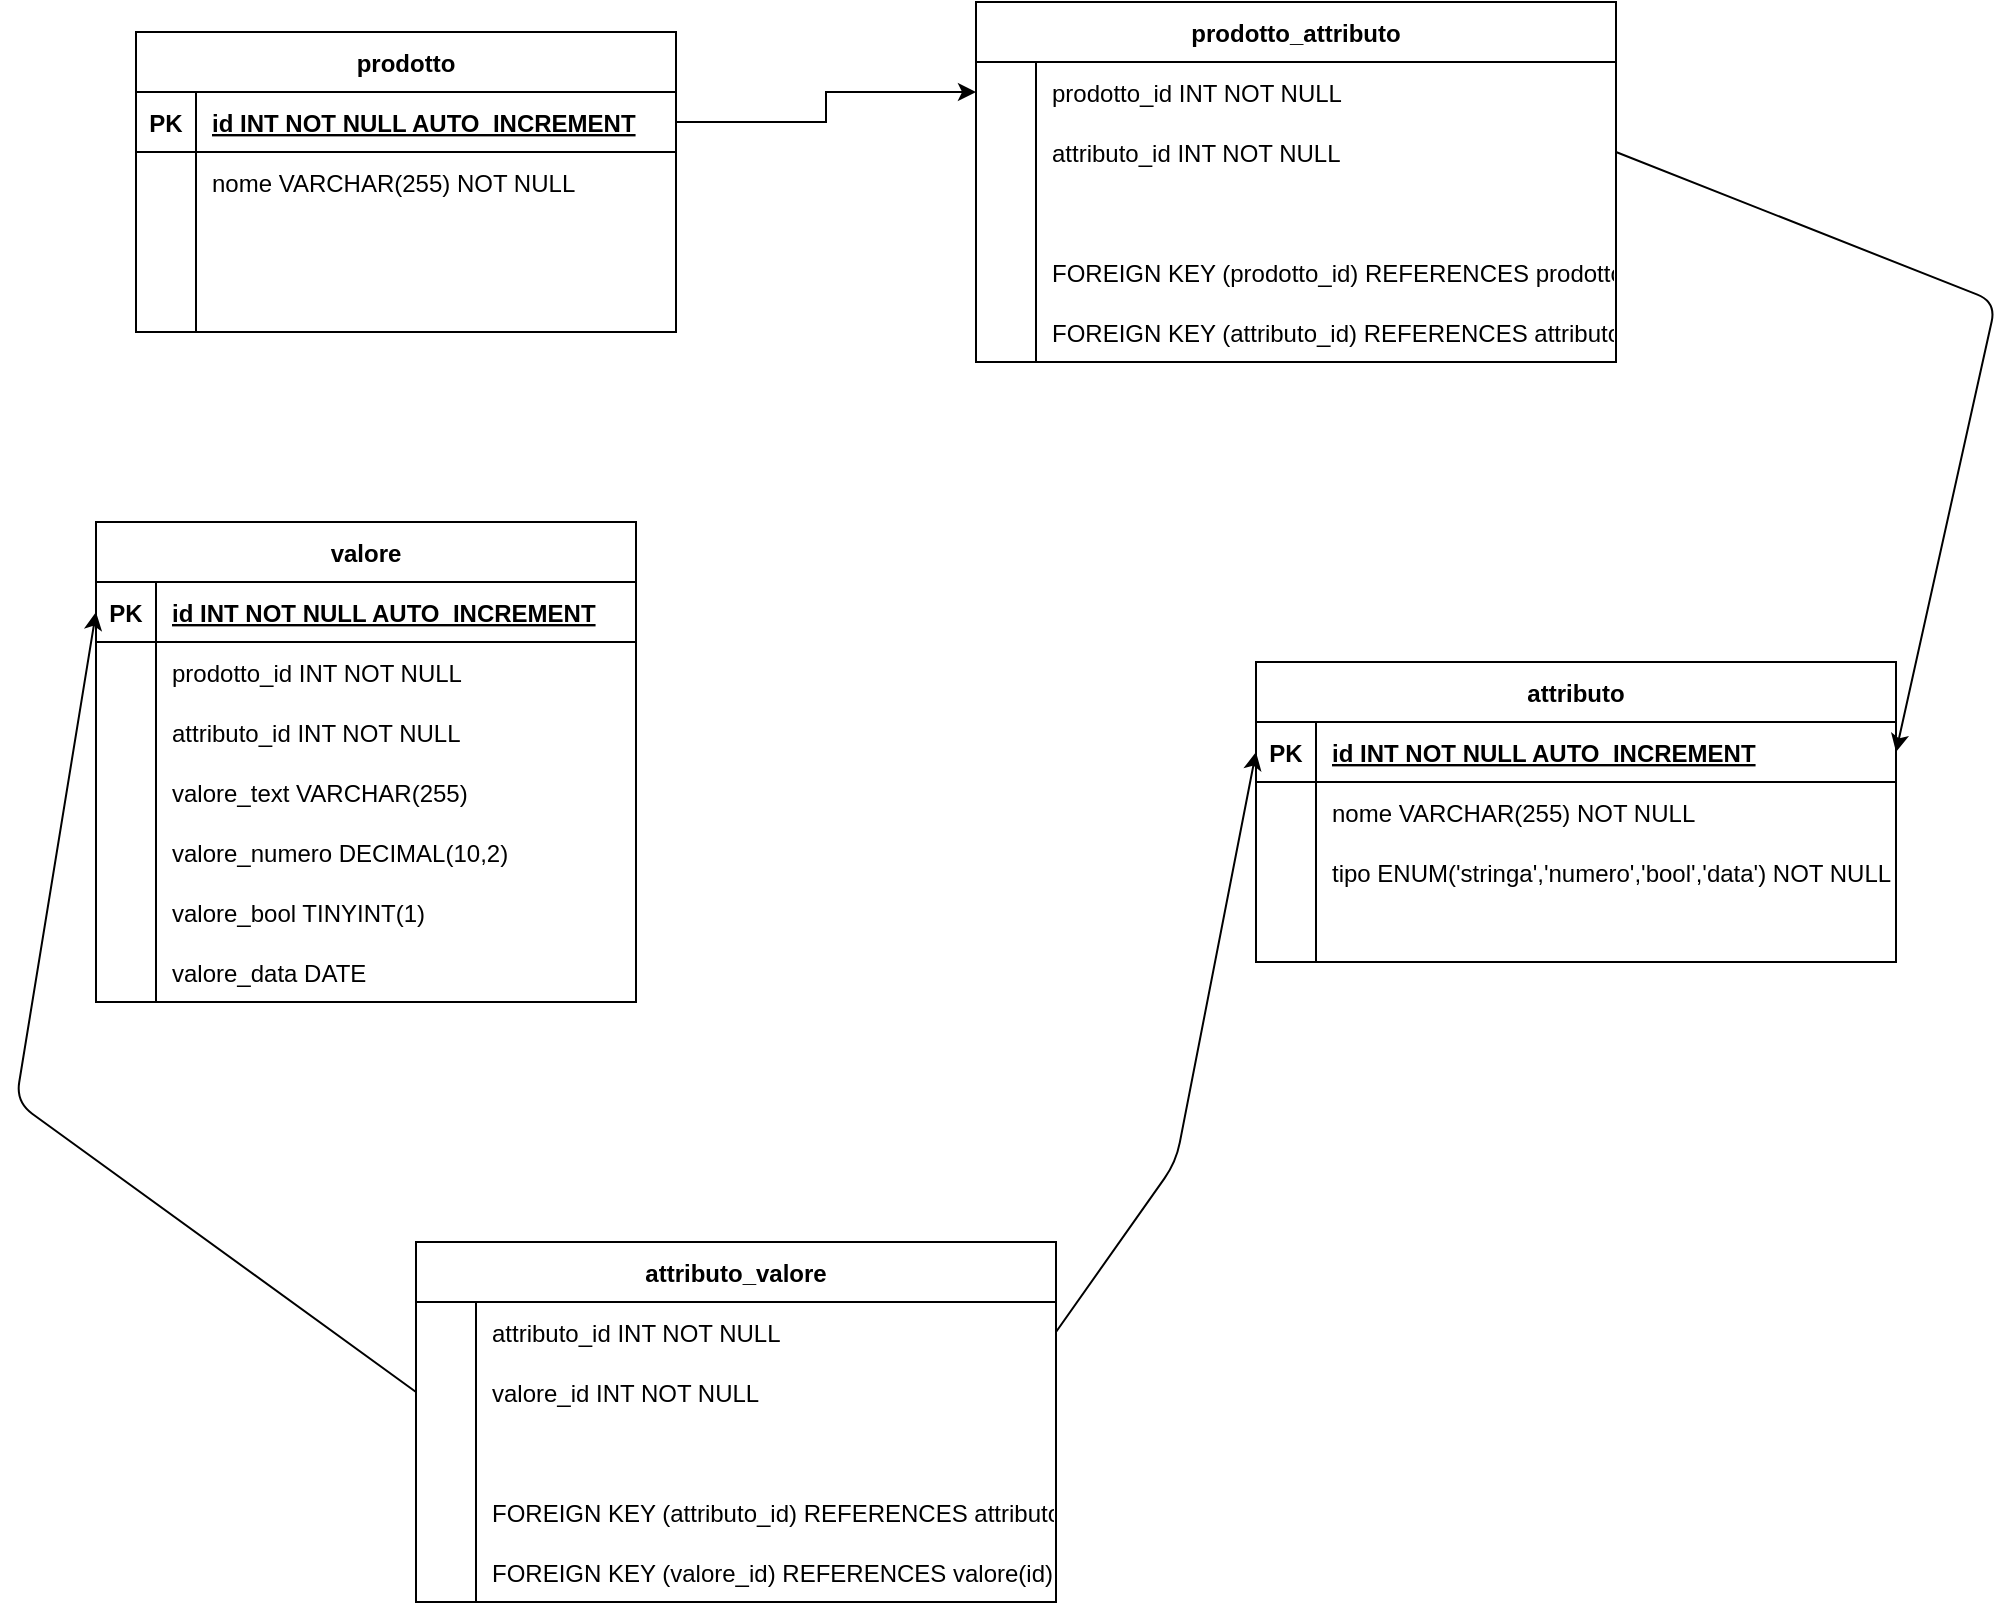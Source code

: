 <mxfile>
    <diagram id="OynADH-fN-pj2HeZMDAU" name="Pagina-1">
        <mxGraphModel dx="1982" dy="710" grid="1" gridSize="10" guides="1" tooltips="1" connect="1" arrows="1" fold="1" page="1" pageScale="1" pageWidth="827" pageHeight="1169" math="0" shadow="0">
            <root>
                <mxCell id="0"/>
                <mxCell id="1" parent="0"/>
                <mxCell id="3qwZoai-P2rGm9FJWeBZ-1" value="prodotto" style="shape=table;startSize=30;container=1;collapsible=1;childLayout=tableLayout;fixedRows=1;rowLines=0;fontStyle=1;align=center;resizeLast=1;" parent="1" vertex="1">
                    <mxGeometry x="-660" y="205" width="270" height="150" as="geometry"/>
                </mxCell>
                <mxCell id="3qwZoai-P2rGm9FJWeBZ-2" value="" style="shape=tableRow;horizontal=0;startSize=0;swimlaneHead=0;swimlaneBody=0;fillColor=none;collapsible=0;dropTarget=0;points=[[0,0.5],[1,0.5]];portConstraint=eastwest;strokeColor=inherit;top=0;left=0;right=0;bottom=1;" parent="3qwZoai-P2rGm9FJWeBZ-1" vertex="1">
                    <mxGeometry y="30" width="270" height="30" as="geometry"/>
                </mxCell>
                <mxCell id="3qwZoai-P2rGm9FJWeBZ-3" value="PK" style="shape=partialRectangle;overflow=hidden;connectable=0;fillColor=none;strokeColor=inherit;top=0;left=0;bottom=0;right=0;fontStyle=1;" parent="3qwZoai-P2rGm9FJWeBZ-2" vertex="1">
                    <mxGeometry width="30" height="30" as="geometry">
                        <mxRectangle width="30" height="30" as="alternateBounds"/>
                    </mxGeometry>
                </mxCell>
                <mxCell id="3qwZoai-P2rGm9FJWeBZ-4" value="id INT NOT NULL AUTO_INCREMENT" style="shape=partialRectangle;overflow=hidden;connectable=0;fillColor=none;align=left;strokeColor=inherit;top=0;left=0;bottom=0;right=0;spacingLeft=6;fontStyle=5;" parent="3qwZoai-P2rGm9FJWeBZ-2" vertex="1">
                    <mxGeometry x="30" width="240" height="30" as="geometry">
                        <mxRectangle width="240" height="30" as="alternateBounds"/>
                    </mxGeometry>
                </mxCell>
                <mxCell id="3qwZoai-P2rGm9FJWeBZ-5" value="" style="shape=tableRow;horizontal=0;startSize=0;swimlaneHead=0;swimlaneBody=0;fillColor=none;collapsible=0;dropTarget=0;points=[[0,0.5],[1,0.5]];portConstraint=eastwest;strokeColor=inherit;top=0;left=0;right=0;bottom=0;" parent="3qwZoai-P2rGm9FJWeBZ-1" vertex="1">
                    <mxGeometry y="60" width="270" height="30" as="geometry"/>
                </mxCell>
                <mxCell id="3qwZoai-P2rGm9FJWeBZ-6" value="" style="shape=partialRectangle;overflow=hidden;connectable=0;fillColor=none;strokeColor=inherit;top=0;left=0;bottom=0;right=0;" parent="3qwZoai-P2rGm9FJWeBZ-5" vertex="1">
                    <mxGeometry width="30" height="30" as="geometry">
                        <mxRectangle width="30" height="30" as="alternateBounds"/>
                    </mxGeometry>
                </mxCell>
                <mxCell id="3qwZoai-P2rGm9FJWeBZ-7" value="nome VARCHAR(255) NOT NULL" style="shape=partialRectangle;overflow=hidden;connectable=0;fillColor=none;align=left;strokeColor=inherit;top=0;left=0;bottom=0;right=0;spacingLeft=6;" parent="3qwZoai-P2rGm9FJWeBZ-5" vertex="1">
                    <mxGeometry x="30" width="240" height="30" as="geometry">
                        <mxRectangle width="240" height="30" as="alternateBounds"/>
                    </mxGeometry>
                </mxCell>
                <mxCell id="3qwZoai-P2rGm9FJWeBZ-8" value="" style="shape=tableRow;horizontal=0;startSize=0;swimlaneHead=0;swimlaneBody=0;fillColor=none;collapsible=0;dropTarget=0;points=[[0,0.5],[1,0.5]];portConstraint=eastwest;strokeColor=inherit;top=0;left=0;right=0;bottom=0;" parent="3qwZoai-P2rGm9FJWeBZ-1" vertex="1">
                    <mxGeometry y="90" width="270" height="30" as="geometry"/>
                </mxCell>
                <mxCell id="3qwZoai-P2rGm9FJWeBZ-9" value="" style="shape=partialRectangle;overflow=hidden;connectable=0;fillColor=none;strokeColor=inherit;top=0;left=0;bottom=0;right=0;" parent="3qwZoai-P2rGm9FJWeBZ-8" vertex="1">
                    <mxGeometry width="30" height="30" as="geometry">
                        <mxRectangle width="30" height="30" as="alternateBounds"/>
                    </mxGeometry>
                </mxCell>
                <mxCell id="3qwZoai-P2rGm9FJWeBZ-10" value="" style="shape=partialRectangle;overflow=hidden;connectable=0;fillColor=none;align=left;strokeColor=inherit;top=0;left=0;bottom=0;right=0;spacingLeft=6;" parent="3qwZoai-P2rGm9FJWeBZ-8" vertex="1">
                    <mxGeometry x="30" width="240" height="30" as="geometry">
                        <mxRectangle width="240" height="30" as="alternateBounds"/>
                    </mxGeometry>
                </mxCell>
                <mxCell id="3qwZoai-P2rGm9FJWeBZ-11" value="" style="shape=tableRow;horizontal=0;startSize=0;swimlaneHead=0;swimlaneBody=0;fillColor=none;collapsible=0;dropTarget=0;points=[[0,0.5],[1,0.5]];portConstraint=eastwest;strokeColor=inherit;top=0;left=0;right=0;bottom=0;" parent="3qwZoai-P2rGm9FJWeBZ-1" vertex="1">
                    <mxGeometry y="120" width="270" height="30" as="geometry"/>
                </mxCell>
                <mxCell id="3qwZoai-P2rGm9FJWeBZ-12" value="" style="shape=partialRectangle;overflow=hidden;connectable=0;fillColor=none;strokeColor=inherit;top=0;left=0;bottom=0;right=0;" parent="3qwZoai-P2rGm9FJWeBZ-11" vertex="1">
                    <mxGeometry width="30" height="30" as="geometry">
                        <mxRectangle width="30" height="30" as="alternateBounds"/>
                    </mxGeometry>
                </mxCell>
                <mxCell id="3qwZoai-P2rGm9FJWeBZ-13" value="" style="shape=partialRectangle;overflow=hidden;connectable=0;fillColor=none;align=left;strokeColor=inherit;top=0;left=0;bottom=0;right=0;spacingLeft=6;" parent="3qwZoai-P2rGm9FJWeBZ-11" vertex="1">
                    <mxGeometry x="30" width="240" height="30" as="geometry">
                        <mxRectangle width="240" height="30" as="alternateBounds"/>
                    </mxGeometry>
                </mxCell>
                <mxCell id="3qwZoai-P2rGm9FJWeBZ-14" value="attributo" style="shape=table;startSize=30;container=1;collapsible=1;childLayout=tableLayout;fixedRows=1;rowLines=0;fontStyle=1;align=center;resizeLast=1;" parent="1" vertex="1">
                    <mxGeometry x="-100" y="520" width="320" height="150" as="geometry"/>
                </mxCell>
                <mxCell id="3qwZoai-P2rGm9FJWeBZ-15" value="" style="shape=tableRow;horizontal=0;startSize=0;swimlaneHead=0;swimlaneBody=0;fillColor=none;collapsible=0;dropTarget=0;points=[[0,0.5],[1,0.5]];portConstraint=eastwest;strokeColor=inherit;top=0;left=0;right=0;bottom=1;" parent="3qwZoai-P2rGm9FJWeBZ-14" vertex="1">
                    <mxGeometry y="30" width="320" height="30" as="geometry"/>
                </mxCell>
                <mxCell id="3qwZoai-P2rGm9FJWeBZ-16" value="PK" style="shape=partialRectangle;overflow=hidden;connectable=0;fillColor=none;strokeColor=inherit;top=0;left=0;bottom=0;right=0;fontStyle=1;" parent="3qwZoai-P2rGm9FJWeBZ-15" vertex="1">
                    <mxGeometry width="30" height="30" as="geometry">
                        <mxRectangle width="30" height="30" as="alternateBounds"/>
                    </mxGeometry>
                </mxCell>
                <mxCell id="3qwZoai-P2rGm9FJWeBZ-17" value="id INT NOT NULL AUTO_INCREMENT" style="shape=partialRectangle;overflow=hidden;connectable=0;fillColor=none;align=left;strokeColor=inherit;top=0;left=0;bottom=0;right=0;spacingLeft=6;fontStyle=5;" parent="3qwZoai-P2rGm9FJWeBZ-15" vertex="1">
                    <mxGeometry x="30" width="290" height="30" as="geometry">
                        <mxRectangle width="290" height="30" as="alternateBounds"/>
                    </mxGeometry>
                </mxCell>
                <mxCell id="3qwZoai-P2rGm9FJWeBZ-18" value="" style="shape=tableRow;horizontal=0;startSize=0;swimlaneHead=0;swimlaneBody=0;fillColor=none;collapsible=0;dropTarget=0;points=[[0,0.5],[1,0.5]];portConstraint=eastwest;strokeColor=inherit;top=0;left=0;right=0;bottom=0;" parent="3qwZoai-P2rGm9FJWeBZ-14" vertex="1">
                    <mxGeometry y="60" width="320" height="30" as="geometry"/>
                </mxCell>
                <mxCell id="3qwZoai-P2rGm9FJWeBZ-19" value="" style="shape=partialRectangle;overflow=hidden;connectable=0;fillColor=none;strokeColor=inherit;top=0;left=0;bottom=0;right=0;" parent="3qwZoai-P2rGm9FJWeBZ-18" vertex="1">
                    <mxGeometry width="30" height="30" as="geometry">
                        <mxRectangle width="30" height="30" as="alternateBounds"/>
                    </mxGeometry>
                </mxCell>
                <mxCell id="3qwZoai-P2rGm9FJWeBZ-20" value="nome VARCHAR(255) NOT NULL" style="shape=partialRectangle;overflow=hidden;connectable=0;fillColor=none;align=left;strokeColor=inherit;top=0;left=0;bottom=0;right=0;spacingLeft=6;" parent="3qwZoai-P2rGm9FJWeBZ-18" vertex="1">
                    <mxGeometry x="30" width="290" height="30" as="geometry">
                        <mxRectangle width="290" height="30" as="alternateBounds"/>
                    </mxGeometry>
                </mxCell>
                <mxCell id="3qwZoai-P2rGm9FJWeBZ-21" value="" style="shape=tableRow;horizontal=0;startSize=0;swimlaneHead=0;swimlaneBody=0;fillColor=none;collapsible=0;dropTarget=0;points=[[0,0.5],[1,0.5]];portConstraint=eastwest;strokeColor=inherit;top=0;left=0;right=0;bottom=0;" parent="3qwZoai-P2rGm9FJWeBZ-14" vertex="1">
                    <mxGeometry y="90" width="320" height="30" as="geometry"/>
                </mxCell>
                <mxCell id="3qwZoai-P2rGm9FJWeBZ-22" value="" style="shape=partialRectangle;overflow=hidden;connectable=0;fillColor=none;strokeColor=inherit;top=0;left=0;bottom=0;right=0;" parent="3qwZoai-P2rGm9FJWeBZ-21" vertex="1">
                    <mxGeometry width="30" height="30" as="geometry">
                        <mxRectangle width="30" height="30" as="alternateBounds"/>
                    </mxGeometry>
                </mxCell>
                <mxCell id="3qwZoai-P2rGm9FJWeBZ-23" value="tipo ENUM('stringa','numero','bool','data') NOT NULL" style="shape=partialRectangle;overflow=hidden;connectable=0;fillColor=none;align=left;strokeColor=inherit;top=0;left=0;bottom=0;right=0;spacingLeft=6;" parent="3qwZoai-P2rGm9FJWeBZ-21" vertex="1">
                    <mxGeometry x="30" width="290" height="30" as="geometry">
                        <mxRectangle width="290" height="30" as="alternateBounds"/>
                    </mxGeometry>
                </mxCell>
                <mxCell id="3qwZoai-P2rGm9FJWeBZ-24" value="" style="shape=tableRow;horizontal=0;startSize=0;swimlaneHead=0;swimlaneBody=0;fillColor=none;collapsible=0;dropTarget=0;points=[[0,0.5],[1,0.5]];portConstraint=eastwest;strokeColor=inherit;top=0;left=0;right=0;bottom=0;" parent="3qwZoai-P2rGm9FJWeBZ-14" vertex="1">
                    <mxGeometry y="120" width="320" height="30" as="geometry"/>
                </mxCell>
                <mxCell id="3qwZoai-P2rGm9FJWeBZ-25" value="" style="shape=partialRectangle;overflow=hidden;connectable=0;fillColor=none;strokeColor=inherit;top=0;left=0;bottom=0;right=0;" parent="3qwZoai-P2rGm9FJWeBZ-24" vertex="1">
                    <mxGeometry width="30" height="30" as="geometry">
                        <mxRectangle width="30" height="30" as="alternateBounds"/>
                    </mxGeometry>
                </mxCell>
                <mxCell id="3qwZoai-P2rGm9FJWeBZ-26" value="" style="shape=partialRectangle;overflow=hidden;connectable=0;fillColor=none;align=left;strokeColor=inherit;top=0;left=0;bottom=0;right=0;spacingLeft=6;" parent="3qwZoai-P2rGm9FJWeBZ-24" vertex="1">
                    <mxGeometry x="30" width="290" height="30" as="geometry">
                        <mxRectangle width="290" height="30" as="alternateBounds"/>
                    </mxGeometry>
                </mxCell>
                <mxCell id="3qwZoai-P2rGm9FJWeBZ-27" value="valore" style="shape=table;startSize=30;container=1;collapsible=1;childLayout=tableLayout;fixedRows=1;rowLines=0;fontStyle=1;align=center;resizeLast=1;" parent="1" vertex="1">
                    <mxGeometry x="-680" y="450" width="270" height="240" as="geometry"/>
                </mxCell>
                <mxCell id="3qwZoai-P2rGm9FJWeBZ-28" value="" style="shape=tableRow;horizontal=0;startSize=0;swimlaneHead=0;swimlaneBody=0;fillColor=none;collapsible=0;dropTarget=0;points=[[0,0.5],[1,0.5]];portConstraint=eastwest;strokeColor=inherit;top=0;left=0;right=0;bottom=1;" parent="3qwZoai-P2rGm9FJWeBZ-27" vertex="1">
                    <mxGeometry y="30" width="270" height="30" as="geometry"/>
                </mxCell>
                <mxCell id="3qwZoai-P2rGm9FJWeBZ-29" value="PK" style="shape=partialRectangle;overflow=hidden;connectable=0;fillColor=none;strokeColor=inherit;top=0;left=0;bottom=0;right=0;fontStyle=1;" parent="3qwZoai-P2rGm9FJWeBZ-28" vertex="1">
                    <mxGeometry width="30" height="30" as="geometry">
                        <mxRectangle width="30" height="30" as="alternateBounds"/>
                    </mxGeometry>
                </mxCell>
                <mxCell id="3qwZoai-P2rGm9FJWeBZ-30" value="id INT NOT NULL AUTO_INCREMENT" style="shape=partialRectangle;overflow=hidden;connectable=0;fillColor=none;align=left;strokeColor=inherit;top=0;left=0;bottom=0;right=0;spacingLeft=6;fontStyle=5;" parent="3qwZoai-P2rGm9FJWeBZ-28" vertex="1">
                    <mxGeometry x="30" width="240" height="30" as="geometry">
                        <mxRectangle width="240" height="30" as="alternateBounds"/>
                    </mxGeometry>
                </mxCell>
                <mxCell id="3qwZoai-P2rGm9FJWeBZ-31" value="" style="shape=tableRow;horizontal=0;startSize=0;swimlaneHead=0;swimlaneBody=0;fillColor=none;collapsible=0;dropTarget=0;points=[[0,0.5],[1,0.5]];portConstraint=eastwest;strokeColor=inherit;top=0;left=0;right=0;bottom=0;" parent="3qwZoai-P2rGm9FJWeBZ-27" vertex="1">
                    <mxGeometry y="60" width="270" height="30" as="geometry"/>
                </mxCell>
                <mxCell id="3qwZoai-P2rGm9FJWeBZ-32" value="" style="shape=partialRectangle;overflow=hidden;connectable=0;fillColor=none;strokeColor=inherit;top=0;left=0;bottom=0;right=0;" parent="3qwZoai-P2rGm9FJWeBZ-31" vertex="1">
                    <mxGeometry width="30" height="30" as="geometry">
                        <mxRectangle width="30" height="30" as="alternateBounds"/>
                    </mxGeometry>
                </mxCell>
                <mxCell id="3qwZoai-P2rGm9FJWeBZ-33" value="prodotto_id INT NOT NULL" style="shape=partialRectangle;overflow=hidden;connectable=0;fillColor=none;align=left;strokeColor=inherit;top=0;left=0;bottom=0;right=0;spacingLeft=6;" parent="3qwZoai-P2rGm9FJWeBZ-31" vertex="1">
                    <mxGeometry x="30" width="240" height="30" as="geometry">
                        <mxRectangle width="240" height="30" as="alternateBounds"/>
                    </mxGeometry>
                </mxCell>
                <mxCell id="3qwZoai-P2rGm9FJWeBZ-34" value="" style="shape=tableRow;horizontal=0;startSize=0;swimlaneHead=0;swimlaneBody=0;fillColor=none;collapsible=0;dropTarget=0;points=[[0,0.5],[1,0.5]];portConstraint=eastwest;strokeColor=inherit;top=0;left=0;right=0;bottom=0;" parent="3qwZoai-P2rGm9FJWeBZ-27" vertex="1">
                    <mxGeometry y="90" width="270" height="30" as="geometry"/>
                </mxCell>
                <mxCell id="3qwZoai-P2rGm9FJWeBZ-35" value="" style="shape=partialRectangle;overflow=hidden;connectable=0;fillColor=none;strokeColor=inherit;top=0;left=0;bottom=0;right=0;" parent="3qwZoai-P2rGm9FJWeBZ-34" vertex="1">
                    <mxGeometry width="30" height="30" as="geometry">
                        <mxRectangle width="30" height="30" as="alternateBounds"/>
                    </mxGeometry>
                </mxCell>
                <mxCell id="3qwZoai-P2rGm9FJWeBZ-36" value="attributo_id INT NOT NULL" style="shape=partialRectangle;overflow=hidden;connectable=0;fillColor=none;align=left;strokeColor=inherit;top=0;left=0;bottom=0;right=0;spacingLeft=6;" parent="3qwZoai-P2rGm9FJWeBZ-34" vertex="1">
                    <mxGeometry x="30" width="240" height="30" as="geometry">
                        <mxRectangle width="240" height="30" as="alternateBounds"/>
                    </mxGeometry>
                </mxCell>
                <mxCell id="3qwZoai-P2rGm9FJWeBZ-37" value="" style="shape=tableRow;horizontal=0;startSize=0;swimlaneHead=0;swimlaneBody=0;fillColor=none;collapsible=0;dropTarget=0;points=[[0,0.5],[1,0.5]];portConstraint=eastwest;strokeColor=inherit;top=0;left=0;right=0;bottom=0;" parent="3qwZoai-P2rGm9FJWeBZ-27" vertex="1">
                    <mxGeometry y="120" width="270" height="30" as="geometry"/>
                </mxCell>
                <mxCell id="3qwZoai-P2rGm9FJWeBZ-38" value="" style="shape=partialRectangle;overflow=hidden;connectable=0;fillColor=none;strokeColor=inherit;top=0;left=0;bottom=0;right=0;" parent="3qwZoai-P2rGm9FJWeBZ-37" vertex="1">
                    <mxGeometry width="30" height="30" as="geometry">
                        <mxRectangle width="30" height="30" as="alternateBounds"/>
                    </mxGeometry>
                </mxCell>
                <mxCell id="3qwZoai-P2rGm9FJWeBZ-39" value="valore_text VARCHAR(255)" style="shape=partialRectangle;overflow=hidden;connectable=0;fillColor=none;align=left;strokeColor=inherit;top=0;left=0;bottom=0;right=0;spacingLeft=6;" parent="3qwZoai-P2rGm9FJWeBZ-37" vertex="1">
                    <mxGeometry x="30" width="240" height="30" as="geometry">
                        <mxRectangle width="240" height="30" as="alternateBounds"/>
                    </mxGeometry>
                </mxCell>
                <mxCell id="3qwZoai-P2rGm9FJWeBZ-40" value="" style="shape=tableRow;horizontal=0;startSize=0;swimlaneHead=0;swimlaneBody=0;fillColor=none;collapsible=0;dropTarget=0;points=[[0,0.5],[1,0.5]];portConstraint=eastwest;strokeColor=inherit;top=0;left=0;right=0;bottom=0;" parent="3qwZoai-P2rGm9FJWeBZ-27" vertex="1">
                    <mxGeometry y="150" width="270" height="30" as="geometry"/>
                </mxCell>
                <mxCell id="3qwZoai-P2rGm9FJWeBZ-41" value="" style="shape=partialRectangle;overflow=hidden;connectable=0;fillColor=none;strokeColor=inherit;top=0;left=0;bottom=0;right=0;" parent="3qwZoai-P2rGm9FJWeBZ-40" vertex="1">
                    <mxGeometry width="30" height="30" as="geometry">
                        <mxRectangle width="30" height="30" as="alternateBounds"/>
                    </mxGeometry>
                </mxCell>
                <mxCell id="3qwZoai-P2rGm9FJWeBZ-42" value="valore_numero DECIMAL(10,2)" style="shape=partialRectangle;overflow=hidden;connectable=0;fillColor=none;align=left;strokeColor=inherit;top=0;left=0;bottom=0;right=0;spacingLeft=6;" parent="3qwZoai-P2rGm9FJWeBZ-40" vertex="1">
                    <mxGeometry x="30" width="240" height="30" as="geometry">
                        <mxRectangle width="240" height="30" as="alternateBounds"/>
                    </mxGeometry>
                </mxCell>
                <mxCell id="3qwZoai-P2rGm9FJWeBZ-43" value="" style="shape=tableRow;horizontal=0;startSize=0;swimlaneHead=0;swimlaneBody=0;fillColor=none;collapsible=0;dropTarget=0;points=[[0,0.5],[1,0.5]];portConstraint=eastwest;strokeColor=inherit;top=0;left=0;right=0;bottom=0;" parent="3qwZoai-P2rGm9FJWeBZ-27" vertex="1">
                    <mxGeometry y="180" width="270" height="30" as="geometry"/>
                </mxCell>
                <mxCell id="3qwZoai-P2rGm9FJWeBZ-44" value="" style="shape=partialRectangle;overflow=hidden;connectable=0;fillColor=none;strokeColor=inherit;top=0;left=0;bottom=0;right=0;" parent="3qwZoai-P2rGm9FJWeBZ-43" vertex="1">
                    <mxGeometry width="30" height="30" as="geometry">
                        <mxRectangle width="30" height="30" as="alternateBounds"/>
                    </mxGeometry>
                </mxCell>
                <mxCell id="3qwZoai-P2rGm9FJWeBZ-45" value="valore_bool TINYINT(1)" style="shape=partialRectangle;overflow=hidden;connectable=0;fillColor=none;align=left;strokeColor=inherit;top=0;left=0;bottom=0;right=0;spacingLeft=6;" parent="3qwZoai-P2rGm9FJWeBZ-43" vertex="1">
                    <mxGeometry x="30" width="240" height="30" as="geometry">
                        <mxRectangle width="240" height="30" as="alternateBounds"/>
                    </mxGeometry>
                </mxCell>
                <mxCell id="3qwZoai-P2rGm9FJWeBZ-46" value="" style="shape=tableRow;horizontal=0;startSize=0;swimlaneHead=0;swimlaneBody=0;fillColor=none;collapsible=0;dropTarget=0;points=[[0,0.5],[1,0.5]];portConstraint=eastwest;strokeColor=inherit;top=0;left=0;right=0;bottom=0;" parent="3qwZoai-P2rGm9FJWeBZ-27" vertex="1">
                    <mxGeometry y="210" width="270" height="30" as="geometry"/>
                </mxCell>
                <mxCell id="3qwZoai-P2rGm9FJWeBZ-47" value="" style="shape=partialRectangle;overflow=hidden;connectable=0;fillColor=none;strokeColor=inherit;top=0;left=0;bottom=0;right=0;" parent="3qwZoai-P2rGm9FJWeBZ-46" vertex="1">
                    <mxGeometry width="30" height="30" as="geometry">
                        <mxRectangle width="30" height="30" as="alternateBounds"/>
                    </mxGeometry>
                </mxCell>
                <mxCell id="3qwZoai-P2rGm9FJWeBZ-48" value="valore_data DATE" style="shape=partialRectangle;overflow=hidden;connectable=0;fillColor=none;align=left;strokeColor=inherit;top=0;left=0;bottom=0;right=0;spacingLeft=6;" parent="3qwZoai-P2rGm9FJWeBZ-46" vertex="1">
                    <mxGeometry x="30" width="240" height="30" as="geometry">
                        <mxRectangle width="240" height="30" as="alternateBounds"/>
                    </mxGeometry>
                </mxCell>
                <mxCell id="3qwZoai-P2rGm9FJWeBZ-49" value="prodotto_attributo" style="shape=table;startSize=30;container=1;collapsible=1;childLayout=tableLayout;fixedRows=1;rowLines=0;fontStyle=1;align=center;resizeLast=1;" parent="1" vertex="1">
                    <mxGeometry x="-240" y="190" width="320" height="180" as="geometry"/>
                </mxCell>
                <mxCell id="3qwZoai-P2rGm9FJWeBZ-50" value="" style="shape=tableRow;horizontal=0;startSize=0;swimlaneHead=0;swimlaneBody=0;fillColor=none;collapsible=0;dropTarget=0;points=[[0,0.5],[1,0.5]];portConstraint=eastwest;strokeColor=inherit;top=0;left=0;right=0;bottom=0;" parent="3qwZoai-P2rGm9FJWeBZ-49" vertex="1">
                    <mxGeometry y="30" width="320" height="30" as="geometry"/>
                </mxCell>
                <mxCell id="3qwZoai-P2rGm9FJWeBZ-51" value="" style="shape=partialRectangle;overflow=hidden;connectable=0;fillColor=none;strokeColor=inherit;top=0;left=0;bottom=0;right=0;" parent="3qwZoai-P2rGm9FJWeBZ-50" vertex="1">
                    <mxGeometry width="30" height="30" as="geometry">
                        <mxRectangle width="30" height="30" as="alternateBounds"/>
                    </mxGeometry>
                </mxCell>
                <mxCell id="3qwZoai-P2rGm9FJWeBZ-52" value="prodotto_id INT NOT NULL" style="shape=partialRectangle;overflow=hidden;connectable=0;fillColor=none;align=left;strokeColor=inherit;top=0;left=0;bottom=0;right=0;spacingLeft=6;" parent="3qwZoai-P2rGm9FJWeBZ-50" vertex="1">
                    <mxGeometry x="30" width="290" height="30" as="geometry">
                        <mxRectangle width="290" height="30" as="alternateBounds"/>
                    </mxGeometry>
                </mxCell>
                <mxCell id="3qwZoai-P2rGm9FJWeBZ-53" value="" style="shape=tableRow;horizontal=0;startSize=0;swimlaneHead=0;swimlaneBody=0;fillColor=none;collapsible=0;dropTarget=0;points=[[0,0.5],[1,0.5]];portConstraint=eastwest;strokeColor=inherit;top=0;left=0;right=0;bottom=0;" parent="3qwZoai-P2rGm9FJWeBZ-49" vertex="1">
                    <mxGeometry y="60" width="320" height="30" as="geometry"/>
                </mxCell>
                <mxCell id="3qwZoai-P2rGm9FJWeBZ-54" value="" style="shape=partialRectangle;overflow=hidden;connectable=0;fillColor=none;strokeColor=inherit;top=0;left=0;bottom=0;right=0;" parent="3qwZoai-P2rGm9FJWeBZ-53" vertex="1">
                    <mxGeometry width="30" height="30" as="geometry">
                        <mxRectangle width="30" height="30" as="alternateBounds"/>
                    </mxGeometry>
                </mxCell>
                <mxCell id="3qwZoai-P2rGm9FJWeBZ-55" value="attributo_id INT NOT NULL" style="shape=partialRectangle;overflow=hidden;connectable=0;fillColor=none;align=left;strokeColor=inherit;top=0;left=0;bottom=0;right=0;spacingLeft=6;" parent="3qwZoai-P2rGm9FJWeBZ-53" vertex="1">
                    <mxGeometry x="30" width="290" height="30" as="geometry">
                        <mxRectangle width="290" height="30" as="alternateBounds"/>
                    </mxGeometry>
                </mxCell>
                <mxCell id="3qwZoai-P2rGm9FJWeBZ-56" value="" style="shape=tableRow;horizontal=0;startSize=0;swimlaneHead=0;swimlaneBody=0;fillColor=none;collapsible=0;dropTarget=0;points=[[0,0.5],[1,0.5]];portConstraint=eastwest;strokeColor=inherit;top=0;left=0;right=0;bottom=0;" parent="3qwZoai-P2rGm9FJWeBZ-49" vertex="1">
                    <mxGeometry y="90" width="320" height="30" as="geometry"/>
                </mxCell>
                <mxCell id="3qwZoai-P2rGm9FJWeBZ-57" value="" style="shape=partialRectangle;overflow=hidden;connectable=0;fillColor=none;strokeColor=inherit;top=0;left=0;bottom=0;right=0;" parent="3qwZoai-P2rGm9FJWeBZ-56" vertex="1">
                    <mxGeometry width="30" height="30" as="geometry">
                        <mxRectangle width="30" height="30" as="alternateBounds"/>
                    </mxGeometry>
                </mxCell>
                <mxCell id="3qwZoai-P2rGm9FJWeBZ-58" value="" style="shape=partialRectangle;overflow=hidden;connectable=0;fillColor=none;align=left;strokeColor=inherit;top=0;left=0;bottom=0;right=0;spacingLeft=6;" parent="3qwZoai-P2rGm9FJWeBZ-56" vertex="1">
                    <mxGeometry x="30" width="290" height="30" as="geometry">
                        <mxRectangle width="290" height="30" as="alternateBounds"/>
                    </mxGeometry>
                </mxCell>
                <mxCell id="3qwZoai-P2rGm9FJWeBZ-59" value="" style="shape=tableRow;horizontal=0;startSize=0;swimlaneHead=0;swimlaneBody=0;fillColor=none;collapsible=0;dropTarget=0;points=[[0,0.5],[1,0.5]];portConstraint=eastwest;strokeColor=inherit;top=0;left=0;right=0;bottom=0;" parent="3qwZoai-P2rGm9FJWeBZ-49" vertex="1">
                    <mxGeometry y="120" width="320" height="30" as="geometry"/>
                </mxCell>
                <mxCell id="3qwZoai-P2rGm9FJWeBZ-60" value="" style="shape=partialRectangle;overflow=hidden;connectable=0;fillColor=none;strokeColor=inherit;top=0;left=0;bottom=0;right=0;" parent="3qwZoai-P2rGm9FJWeBZ-59" vertex="1">
                    <mxGeometry width="30" height="30" as="geometry">
                        <mxRectangle width="30" height="30" as="alternateBounds"/>
                    </mxGeometry>
                </mxCell>
                <mxCell id="3qwZoai-P2rGm9FJWeBZ-61" value="FOREIGN KEY (prodotto_id) REFERENCES prodotto(id)" style="shape=partialRectangle;overflow=hidden;connectable=0;fillColor=none;align=left;strokeColor=inherit;top=0;left=0;bottom=0;right=0;spacingLeft=6;" parent="3qwZoai-P2rGm9FJWeBZ-59" vertex="1">
                    <mxGeometry x="30" width="290" height="30" as="geometry">
                        <mxRectangle width="290" height="30" as="alternateBounds"/>
                    </mxGeometry>
                </mxCell>
                <mxCell id="3qwZoai-P2rGm9FJWeBZ-62" value="" style="shape=tableRow;horizontal=0;startSize=0;swimlaneHead=0;swimlaneBody=0;fillColor=none;collapsible=0;dropTarget=0;points=[[0,0.5],[1,0.5]];portConstraint=eastwest;strokeColor=inherit;top=0;left=0;right=0;bottom=0;" parent="3qwZoai-P2rGm9FJWeBZ-49" vertex="1">
                    <mxGeometry y="150" width="320" height="30" as="geometry"/>
                </mxCell>
                <mxCell id="3qwZoai-P2rGm9FJWeBZ-63" value="" style="shape=partialRectangle;overflow=hidden;connectable=0;fillColor=none;strokeColor=inherit;top=0;left=0;bottom=0;right=0;" parent="3qwZoai-P2rGm9FJWeBZ-62" vertex="1">
                    <mxGeometry width="30" height="30" as="geometry">
                        <mxRectangle width="30" height="30" as="alternateBounds"/>
                    </mxGeometry>
                </mxCell>
                <mxCell id="3qwZoai-P2rGm9FJWeBZ-64" value="FOREIGN KEY (attributo_id) REFERENCES attributo(id)" style="shape=partialRectangle;overflow=hidden;connectable=0;fillColor=none;align=left;strokeColor=inherit;top=0;left=0;bottom=0;right=0;spacingLeft=6;" parent="3qwZoai-P2rGm9FJWeBZ-62" vertex="1">
                    <mxGeometry x="30" width="290" height="30" as="geometry">
                        <mxRectangle width="290" height="30" as="alternateBounds"/>
                    </mxGeometry>
                </mxCell>
                <mxCell id="3qwZoai-P2rGm9FJWeBZ-65" value="attributo_valore" style="shape=table;startSize=30;container=1;collapsible=1;childLayout=tableLayout;fixedRows=1;rowLines=0;fontStyle=1;align=center;resizeLast=1;" parent="1" vertex="1">
                    <mxGeometry x="-520" y="810" width="320" height="180" as="geometry"/>
                </mxCell>
                <mxCell id="3qwZoai-P2rGm9FJWeBZ-66" value="" style="shape=tableRow;horizontal=0;startSize=0;swimlaneHead=0;swimlaneBody=0;fillColor=none;collapsible=0;dropTarget=0;points=[[0,0.5],[1,0.5]];portConstraint=eastwest;strokeColor=inherit;top=0;left=0;right=0;bottom=0;" parent="3qwZoai-P2rGm9FJWeBZ-65" vertex="1">
                    <mxGeometry y="30" width="320" height="30" as="geometry"/>
                </mxCell>
                <mxCell id="3qwZoai-P2rGm9FJWeBZ-67" value="" style="shape=partialRectangle;overflow=hidden;connectable=0;fillColor=none;strokeColor=inherit;top=0;left=0;bottom=0;right=0;" parent="3qwZoai-P2rGm9FJWeBZ-66" vertex="1">
                    <mxGeometry width="30" height="30" as="geometry">
                        <mxRectangle width="30" height="30" as="alternateBounds"/>
                    </mxGeometry>
                </mxCell>
                <mxCell id="3qwZoai-P2rGm9FJWeBZ-68" value="attributo_id INT NOT NULL" style="shape=partialRectangle;overflow=hidden;connectable=0;fillColor=none;align=left;strokeColor=inherit;top=0;left=0;bottom=0;right=0;spacingLeft=6;" parent="3qwZoai-P2rGm9FJWeBZ-66" vertex="1">
                    <mxGeometry x="30" width="290" height="30" as="geometry">
                        <mxRectangle width="290" height="30" as="alternateBounds"/>
                    </mxGeometry>
                </mxCell>
                <mxCell id="3qwZoai-P2rGm9FJWeBZ-69" value="" style="shape=tableRow;horizontal=0;startSize=0;swimlaneHead=0;swimlaneBody=0;fillColor=none;collapsible=0;dropTarget=0;points=[[0,0.5],[1,0.5]];portConstraint=eastwest;strokeColor=inherit;top=0;left=0;right=0;bottom=0;" parent="3qwZoai-P2rGm9FJWeBZ-65" vertex="1">
                    <mxGeometry y="60" width="320" height="30" as="geometry"/>
                </mxCell>
                <mxCell id="3qwZoai-P2rGm9FJWeBZ-70" value="" style="shape=partialRectangle;overflow=hidden;connectable=0;fillColor=none;strokeColor=inherit;top=0;left=0;bottom=0;right=0;" parent="3qwZoai-P2rGm9FJWeBZ-69" vertex="1">
                    <mxGeometry width="30" height="30" as="geometry">
                        <mxRectangle width="30" height="30" as="alternateBounds"/>
                    </mxGeometry>
                </mxCell>
                <mxCell id="3qwZoai-P2rGm9FJWeBZ-71" value="valore_id INT NOT NULL" style="shape=partialRectangle;overflow=hidden;connectable=0;fillColor=none;align=left;strokeColor=inherit;top=0;left=0;bottom=0;right=0;spacingLeft=6;" parent="3qwZoai-P2rGm9FJWeBZ-69" vertex="1">
                    <mxGeometry x="30" width="290" height="30" as="geometry">
                        <mxRectangle width="290" height="30" as="alternateBounds"/>
                    </mxGeometry>
                </mxCell>
                <mxCell id="3qwZoai-P2rGm9FJWeBZ-72" value="" style="shape=tableRow;horizontal=0;startSize=0;swimlaneHead=0;swimlaneBody=0;fillColor=none;collapsible=0;dropTarget=0;points=[[0,0.5],[1,0.5]];portConstraint=eastwest;strokeColor=inherit;top=0;left=0;right=0;bottom=0;" parent="3qwZoai-P2rGm9FJWeBZ-65" vertex="1">
                    <mxGeometry y="90" width="320" height="30" as="geometry"/>
                </mxCell>
                <mxCell id="3qwZoai-P2rGm9FJWeBZ-73" value="" style="shape=partialRectangle;overflow=hidden;connectable=0;fillColor=none;strokeColor=inherit;top=0;left=0;bottom=0;right=0;" parent="3qwZoai-P2rGm9FJWeBZ-72" vertex="1">
                    <mxGeometry width="30" height="30" as="geometry">
                        <mxRectangle width="30" height="30" as="alternateBounds"/>
                    </mxGeometry>
                </mxCell>
                <mxCell id="3qwZoai-P2rGm9FJWeBZ-74" value="" style="shape=partialRectangle;overflow=hidden;connectable=0;fillColor=none;align=left;strokeColor=inherit;top=0;left=0;bottom=0;right=0;spacingLeft=6;" parent="3qwZoai-P2rGm9FJWeBZ-72" vertex="1">
                    <mxGeometry x="30" width="290" height="30" as="geometry">
                        <mxRectangle width="290" height="30" as="alternateBounds"/>
                    </mxGeometry>
                </mxCell>
                <mxCell id="3qwZoai-P2rGm9FJWeBZ-75" value="" style="shape=tableRow;horizontal=0;startSize=0;swimlaneHead=0;swimlaneBody=0;fillColor=none;collapsible=0;dropTarget=0;points=[[0,0.5],[1,0.5]];portConstraint=eastwest;strokeColor=inherit;top=0;left=0;right=0;bottom=0;" parent="3qwZoai-P2rGm9FJWeBZ-65" vertex="1">
                    <mxGeometry y="120" width="320" height="30" as="geometry"/>
                </mxCell>
                <mxCell id="3qwZoai-P2rGm9FJWeBZ-76" value="" style="shape=partialRectangle;overflow=hidden;connectable=0;fillColor=none;strokeColor=inherit;top=0;left=0;bottom=0;right=0;" parent="3qwZoai-P2rGm9FJWeBZ-75" vertex="1">
                    <mxGeometry width="30" height="30" as="geometry">
                        <mxRectangle width="30" height="30" as="alternateBounds"/>
                    </mxGeometry>
                </mxCell>
                <mxCell id="3qwZoai-P2rGm9FJWeBZ-77" value="FOREIGN KEY (attributo_id) REFERENCES attributo(id)" style="shape=partialRectangle;overflow=hidden;connectable=0;fillColor=none;align=left;strokeColor=inherit;top=0;left=0;bottom=0;right=0;spacingLeft=6;" parent="3qwZoai-P2rGm9FJWeBZ-75" vertex="1">
                    <mxGeometry x="30" width="290" height="30" as="geometry">
                        <mxRectangle width="290" height="30" as="alternateBounds"/>
                    </mxGeometry>
                </mxCell>
                <mxCell id="3qwZoai-P2rGm9FJWeBZ-78" value="" style="shape=tableRow;horizontal=0;startSize=0;swimlaneHead=0;swimlaneBody=0;fillColor=none;collapsible=0;dropTarget=0;points=[[0,0.5],[1,0.5]];portConstraint=eastwest;strokeColor=inherit;top=0;left=0;right=0;bottom=0;" parent="3qwZoai-P2rGm9FJWeBZ-65" vertex="1">
                    <mxGeometry y="150" width="320" height="30" as="geometry"/>
                </mxCell>
                <mxCell id="3qwZoai-P2rGm9FJWeBZ-79" value="" style="shape=partialRectangle;overflow=hidden;connectable=0;fillColor=none;strokeColor=inherit;top=0;left=0;bottom=0;right=0;" parent="3qwZoai-P2rGm9FJWeBZ-78" vertex="1">
                    <mxGeometry width="30" height="30" as="geometry">
                        <mxRectangle width="30" height="30" as="alternateBounds"/>
                    </mxGeometry>
                </mxCell>
                <mxCell id="3qwZoai-P2rGm9FJWeBZ-80" value="FOREIGN KEY (valore_id) REFERENCES valore(id)" style="shape=partialRectangle;overflow=hidden;connectable=0;fillColor=none;align=left;strokeColor=inherit;top=0;left=0;bottom=0;right=0;spacingLeft=6;" parent="3qwZoai-P2rGm9FJWeBZ-78" vertex="1">
                    <mxGeometry x="30" width="290" height="30" as="geometry">
                        <mxRectangle width="290" height="30" as="alternateBounds"/>
                    </mxGeometry>
                </mxCell>
                <mxCell id="3qwZoai-P2rGm9FJWeBZ-85" style="edgeStyle=orthogonalEdgeStyle;rounded=0;orthogonalLoop=1;jettySize=auto;html=1;exitX=1;exitY=0.5;exitDx=0;exitDy=0;" parent="1" source="3qwZoai-P2rGm9FJWeBZ-2" target="3qwZoai-P2rGm9FJWeBZ-50" edge="1">
                    <mxGeometry relative="1" as="geometry"/>
                </mxCell>
                <mxCell id="2" style="edgeStyle=none;html=1;exitX=1;exitY=0.5;exitDx=0;exitDy=0;entryX=1;entryY=0.5;entryDx=0;entryDy=0;" parent="1" source="3qwZoai-P2rGm9FJWeBZ-53" target="3qwZoai-P2rGm9FJWeBZ-15" edge="1">
                    <mxGeometry relative="1" as="geometry">
                        <Array as="points">
                            <mxPoint x="270" y="340"/>
                        </Array>
                    </mxGeometry>
                </mxCell>
                <mxCell id="3" style="edgeStyle=none;html=1;exitX=0;exitY=0.5;exitDx=0;exitDy=0;entryX=0;entryY=0.5;entryDx=0;entryDy=0;" parent="1" source="3qwZoai-P2rGm9FJWeBZ-69" target="3qwZoai-P2rGm9FJWeBZ-28" edge="1">
                    <mxGeometry relative="1" as="geometry">
                        <Array as="points">
                            <mxPoint x="-720" y="740"/>
                        </Array>
                    </mxGeometry>
                </mxCell>
                <mxCell id="4" style="edgeStyle=none;html=1;entryX=0;entryY=0.5;entryDx=0;entryDy=0;exitX=1;exitY=0.5;exitDx=0;exitDy=0;" parent="1" source="3qwZoai-P2rGm9FJWeBZ-66" target="3qwZoai-P2rGm9FJWeBZ-15" edge="1">
                    <mxGeometry relative="1" as="geometry">
                        <Array as="points">
                            <mxPoint x="-140" y="770"/>
                        </Array>
                    </mxGeometry>
                </mxCell>
            </root>
        </mxGraphModel>
    </diagram>
</mxfile>